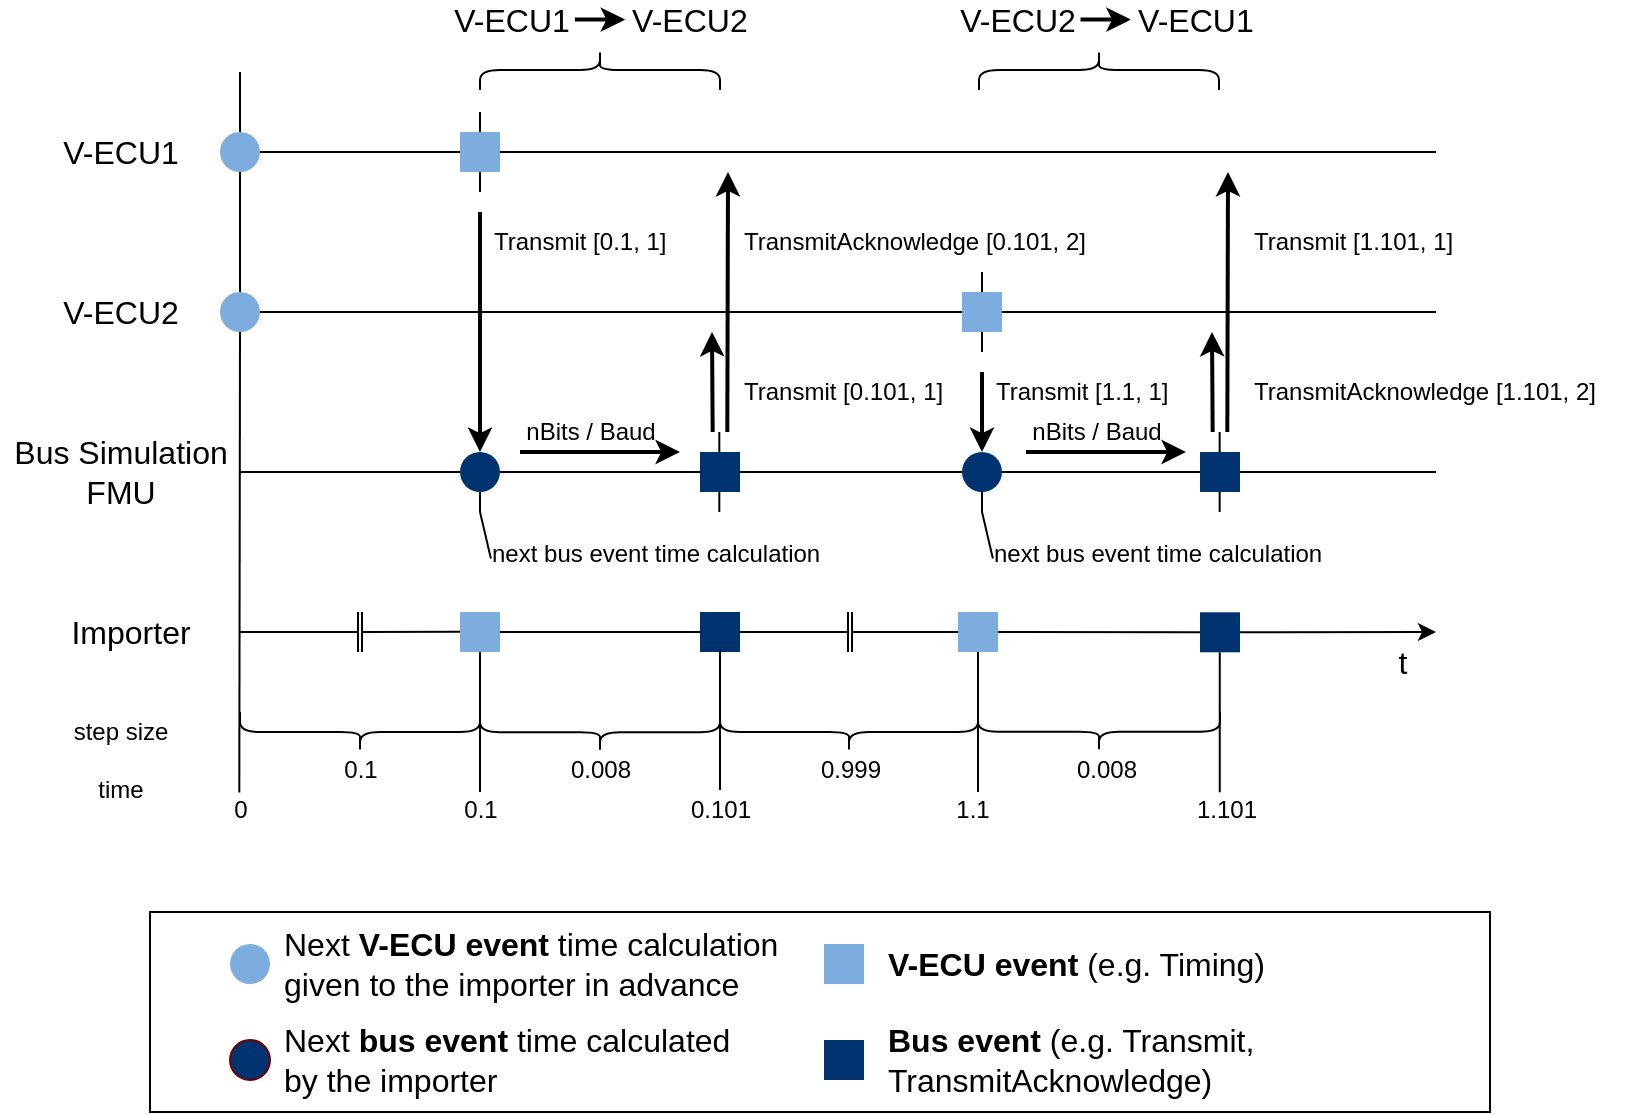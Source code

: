 <mxfile version="17.1.3" type="device"><diagram id="DTPX41E55AQL9_UQbjae" name="Page-1"><mxGraphModel dx="1000" dy="575" grid="1" gridSize="10" guides="1" tooltips="1" connect="1" arrows="1" fold="1" page="1" pageScale="1" pageWidth="850" pageHeight="1100" math="0" shadow="0"><root><mxCell id="0"/><mxCell id="1" parent="0"/><mxCell id="76jpG1Hz2QuS-Rk8o9wJ-1" value="" style="endArrow=classic;html=1;rounded=0;startArrow=none;" edge="1" parent="1" source="76jpG1Hz2QuS-Rk8o9wJ-82"><mxGeometry width="50" height="50" relative="1" as="geometry"><mxPoint x="118" y="360" as="sourcePoint"/><mxPoint x="718" y="360" as="targetPoint"/></mxGeometry></mxCell><mxCell id="76jpG1Hz2QuS-Rk8o9wJ-2" value="" style="endArrow=none;html=1;rounded=0;startArrow=none;" edge="1" parent="1" source="76jpG1Hz2QuS-Rk8o9wJ-32"><mxGeometry width="50" height="50" relative="1" as="geometry"><mxPoint x="118" y="400" as="sourcePoint"/><mxPoint x="120" y="80" as="targetPoint"/></mxGeometry></mxCell><mxCell id="76jpG1Hz2QuS-Rk8o9wJ-3" value="" style="endArrow=none;html=1;rounded=0;" edge="1" parent="1"><mxGeometry width="50" height="50" relative="1" as="geometry"><mxPoint x="118" y="120" as="sourcePoint"/><mxPoint x="718" y="120" as="targetPoint"/></mxGeometry></mxCell><mxCell id="76jpG1Hz2QuS-Rk8o9wJ-4" value="" style="endArrow=none;html=1;rounded=0;" edge="1" parent="1"><mxGeometry width="50" height="50" relative="1" as="geometry"><mxPoint x="118" y="200" as="sourcePoint"/><mxPoint x="718" y="200" as="targetPoint"/></mxGeometry></mxCell><mxCell id="76jpG1Hz2QuS-Rk8o9wJ-5" value="" style="endArrow=none;html=1;rounded=0;startArrow=none;" edge="1" parent="1" source="76jpG1Hz2QuS-Rk8o9wJ-86"><mxGeometry width="50" height="50" relative="1" as="geometry"><mxPoint x="370" y="280" as="sourcePoint"/><mxPoint x="718" y="280" as="targetPoint"/></mxGeometry></mxCell><mxCell id="76jpG1Hz2QuS-Rk8o9wJ-6" value="" style="endArrow=none;html=1;rounded=0;" edge="1" parent="1"><mxGeometry width="50" height="50" relative="1" as="geometry"><mxPoint x="240" y="140" as="sourcePoint"/><mxPoint x="240" y="100" as="targetPoint"/></mxGeometry></mxCell><mxCell id="76jpG1Hz2QuS-Rk8o9wJ-7" value="" style="whiteSpace=wrap;html=1;aspect=fixed;fillColor=#7DADDE;strokeColor=none;fontColor=#ffffff;" vertex="1" parent="1"><mxGeometry x="230" y="110" width="20" height="20" as="geometry"/></mxCell><mxCell id="76jpG1Hz2QuS-Rk8o9wJ-13" value="" style="whiteSpace=wrap;html=1;aspect=fixed;fillColor=#7DADDE;strokeColor=none;fontColor=#ffffff;" vertex="1" parent="1"><mxGeometry x="230" y="350" width="20" height="20" as="geometry"/></mxCell><mxCell id="76jpG1Hz2QuS-Rk8o9wJ-14" value="" style="endArrow=none;html=1;rounded=0;sourcePerimeterSpacing=0;" edge="1" parent="1"><mxGeometry width="50" height="50" relative="1" as="geometry"><mxPoint x="120" y="360" as="sourcePoint"/><mxPoint x="179" y="360" as="targetPoint"/></mxGeometry></mxCell><mxCell id="76jpG1Hz2QuS-Rk8o9wJ-16" value="" style="endArrow=classic;html=1;rounded=0;strokeWidth=2;" edge="1" parent="1"><mxGeometry width="50" height="50" relative="1" as="geometry"><mxPoint x="240" y="150" as="sourcePoint"/><mxPoint x="240" y="270" as="targetPoint"/></mxGeometry></mxCell><mxCell id="76jpG1Hz2QuS-Rk8o9wJ-19" value="" style="endArrow=none;html=1;rounded=0;" edge="1" parent="1"><mxGeometry width="50" height="50" relative="1" as="geometry"><mxPoint x="120" y="280" as="sourcePoint"/><mxPoint x="230.0" y="280" as="targetPoint"/></mxGeometry></mxCell><mxCell id="76jpG1Hz2QuS-Rk8o9wJ-21" value="" style="endArrow=none;html=1;rounded=0;startArrow=none;" edge="1" parent="1"><mxGeometry width="50" height="50" relative="1" as="geometry"><mxPoint x="250.0" y="280" as="sourcePoint"/><mxPoint x="350" y="280" as="targetPoint"/></mxGeometry></mxCell><mxCell id="76jpG1Hz2QuS-Rk8o9wJ-23" value="" style="whiteSpace=wrap;html=1;aspect=fixed;fillColor=#00336F;strokeColor=none;fontColor=#ffffff;" vertex="1" parent="1"><mxGeometry x="350" y="350" width="20" height="20" as="geometry"/></mxCell><mxCell id="76jpG1Hz2QuS-Rk8o9wJ-24" value="" style="endArrow=none;html=1;rounded=0;startArrow=none;" edge="1" parent="1" source="76jpG1Hz2QuS-Rk8o9wJ-13" target="76jpG1Hz2QuS-Rk8o9wJ-23"><mxGeometry width="50" height="50" relative="1" as="geometry"><mxPoint x="250" y="360.0" as="sourcePoint"/><mxPoint x="718" y="360.0" as="targetPoint"/></mxGeometry></mxCell><mxCell id="76jpG1Hz2QuS-Rk8o9wJ-25" value="" style="endArrow=classic;html=1;rounded=0;strokeWidth=2;" edge="1" parent="1"><mxGeometry width="50" height="50" relative="1" as="geometry"><mxPoint x="356.34" y="260" as="sourcePoint"/><mxPoint x="356" y="210" as="targetPoint"/></mxGeometry></mxCell><mxCell id="76jpG1Hz2QuS-Rk8o9wJ-26" value="" style="endArrow=none;html=1;rounded=0;" edge="1" parent="1"><mxGeometry width="50" height="50" relative="1" as="geometry"><mxPoint x="359.66" y="300" as="sourcePoint"/><mxPoint x="359.66" y="260" as="targetPoint"/></mxGeometry></mxCell><mxCell id="76jpG1Hz2QuS-Rk8o9wJ-27" value="" style="whiteSpace=wrap;html=1;aspect=fixed;fillColor=#00336F;strokeColor=none;fontColor=#ffffff;" vertex="1" parent="1"><mxGeometry x="350" y="270" width="20" height="20" as="geometry"/></mxCell><mxCell id="76jpG1Hz2QuS-Rk8o9wJ-28" value="" style="endArrow=classic;html=1;rounded=0;strokeWidth=2;" edge="1" parent="1"><mxGeometry width="50" height="50" relative="1" as="geometry"><mxPoint x="363.65" y="260" as="sourcePoint"/><mxPoint x="364" y="130" as="targetPoint"/></mxGeometry></mxCell><mxCell id="76jpG1Hz2QuS-Rk8o9wJ-31" value="" style="shape=curlyBracket;whiteSpace=wrap;html=1;rounded=1;flipH=1;fillColor=default;rotation=-90;" vertex="1" parent="1"><mxGeometry x="290" y="19" width="20" height="120" as="geometry"/></mxCell><mxCell id="76jpG1Hz2QuS-Rk8o9wJ-32" value="" style="ellipse;whiteSpace=wrap;html=1;aspect=fixed;fillColor=#7DADDE;fontColor=#ffffff;strokeColor=none;" vertex="1" parent="1"><mxGeometry x="110" y="110" width="20" height="20" as="geometry"/></mxCell><mxCell id="76jpG1Hz2QuS-Rk8o9wJ-33" value="" style="endArrow=none;html=1;rounded=0;startArrow=none;" edge="1" parent="1" source="76jpG1Hz2QuS-Rk8o9wJ-34" target="76jpG1Hz2QuS-Rk8o9wJ-32"><mxGeometry width="50" height="50" relative="1" as="geometry"><mxPoint x="118.0" y="400" as="sourcePoint"/><mxPoint x="118.0" y="40" as="targetPoint"/></mxGeometry></mxCell><mxCell id="76jpG1Hz2QuS-Rk8o9wJ-34" value="" style="ellipse;whiteSpace=wrap;html=1;aspect=fixed;fillColor=#7DADDE;fontColor=#ffffff;strokeColor=none;" vertex="1" parent="1"><mxGeometry x="110" y="190" width="20" height="20" as="geometry"/></mxCell><mxCell id="76jpG1Hz2QuS-Rk8o9wJ-35" value="" style="endArrow=none;html=1;rounded=0;exitX=0.483;exitY=0.061;exitDx=0;exitDy=0;exitPerimeter=0;" edge="1" parent="1" source="76jpG1Hz2QuS-Rk8o9wJ-50" target="76jpG1Hz2QuS-Rk8o9wJ-34"><mxGeometry width="50" height="50" relative="1" as="geometry"><mxPoint x="120" y="400" as="sourcePoint"/><mxPoint x="119.94" y="130.0" as="targetPoint"/></mxGeometry></mxCell><mxCell id="76jpG1Hz2QuS-Rk8o9wJ-38" value="" style="shape=curlyBracket;whiteSpace=wrap;html=1;rounded=1;flipH=1;fillColor=default;rotation=90;" vertex="1" parent="1"><mxGeometry x="170" y="350" width="20" height="120" as="geometry"/></mxCell><mxCell id="76jpG1Hz2QuS-Rk8o9wJ-41" value="" style="endArrow=none;html=1;rounded=0;entryX=0.5;entryY=1;entryDx=0;entryDy=0;" edge="1" parent="1" target="76jpG1Hz2QuS-Rk8o9wJ-13"><mxGeometry width="50" height="50" relative="1" as="geometry"><mxPoint x="240" y="440" as="sourcePoint"/><mxPoint x="240.0" y="371" as="targetPoint"/></mxGeometry></mxCell><mxCell id="76jpG1Hz2QuS-Rk8o9wJ-42" value="" style="shape=curlyBracket;whiteSpace=wrap;html=1;rounded=1;flipH=1;fillColor=default;rotation=90;" vertex="1" parent="1"><mxGeometry x="290" y="350.15" width="20" height="120" as="geometry"/></mxCell><mxCell id="76jpG1Hz2QuS-Rk8o9wJ-43" value="" style="endArrow=none;html=1;rounded=0;" edge="1" parent="1"><mxGeometry width="50" height="50" relative="1" as="geometry"><mxPoint x="360" y="439" as="sourcePoint"/><mxPoint x="360" y="369" as="targetPoint"/></mxGeometry></mxCell><mxCell id="76jpG1Hz2QuS-Rk8o9wJ-44" value="V-ECU1" style="text;html=1;align=center;verticalAlign=middle;resizable=0;points=[];autosize=1;strokeColor=none;fillColor=none;fontSize=16;" vertex="1" parent="1"><mxGeometry x="25" y="110" width="70" height="20" as="geometry"/></mxCell><mxCell id="76jpG1Hz2QuS-Rk8o9wJ-45" value="V-ECU2" style="text;html=1;align=center;verticalAlign=middle;resizable=0;points=[];autosize=1;strokeColor=none;fillColor=none;fontSize=16;" vertex="1" parent="1"><mxGeometry x="25" y="190" width="70" height="20" as="geometry"/></mxCell><mxCell id="76jpG1Hz2QuS-Rk8o9wJ-46" value="Bus Simulation&lt;br&gt;FMU" style="text;html=1;align=center;verticalAlign=middle;resizable=0;points=[];autosize=1;strokeColor=none;fillColor=none;fontSize=16;" vertex="1" parent="1"><mxGeometry y="260" width="120" height="40" as="geometry"/></mxCell><mxCell id="76jpG1Hz2QuS-Rk8o9wJ-47" value="step size" style="text;html=1;align=center;verticalAlign=middle;resizable=0;points=[];autosize=1;strokeColor=none;fillColor=none;" vertex="1" parent="1"><mxGeometry x="30" y="400.15" width="60" height="20" as="geometry"/></mxCell><mxCell id="76jpG1Hz2QuS-Rk8o9wJ-48" value="time" style="text;html=1;align=center;verticalAlign=middle;resizable=0;points=[];autosize=1;strokeColor=none;fillColor=none;" vertex="1" parent="1"><mxGeometry x="40" y="429" width="40" height="20" as="geometry"/></mxCell><mxCell id="76jpG1Hz2QuS-Rk8o9wJ-50" value="0" style="text;html=1;align=center;verticalAlign=middle;resizable=0;points=[];autosize=1;strokeColor=none;fillColor=none;" vertex="1" parent="1"><mxGeometry x="110" y="439" width="20" height="20" as="geometry"/></mxCell><mxCell id="76jpG1Hz2QuS-Rk8o9wJ-51" value="0.1" style="text;html=1;align=center;verticalAlign=middle;resizable=0;points=[];autosize=1;strokeColor=none;fillColor=none;" vertex="1" parent="1"><mxGeometry x="225" y="439" width="30" height="20" as="geometry"/></mxCell><mxCell id="76jpG1Hz2QuS-Rk8o9wJ-53" value="0.101" style="text;html=1;align=center;verticalAlign=middle;resizable=0;points=[];autosize=1;strokeColor=none;fillColor=none;" vertex="1" parent="1"><mxGeometry x="335" y="439" width="50" height="20" as="geometry"/></mxCell><mxCell id="76jpG1Hz2QuS-Rk8o9wJ-59" value="" style="endArrow=classic;html=1;rounded=0;strokeWidth=2;" edge="1" parent="1"><mxGeometry width="50" height="50" relative="1" as="geometry"><mxPoint x="260" y="270" as="sourcePoint"/><mxPoint x="340" y="270" as="targetPoint"/></mxGeometry></mxCell><mxCell id="76jpG1Hz2QuS-Rk8o9wJ-60" value="nBits / Baud" style="text;html=1;align=center;verticalAlign=middle;resizable=0;points=[];autosize=1;strokeColor=none;fillColor=none;strokeWidth=2;" vertex="1" parent="1"><mxGeometry x="255" y="250" width="80" height="20" as="geometry"/></mxCell><mxCell id="76jpG1Hz2QuS-Rk8o9wJ-61" value="next bus event time calculation" style="text;html=1;align=left;verticalAlign=middle;resizable=0;points=[];autosize=1;strokeColor=none;fillColor=none;" vertex="1" parent="1"><mxGeometry x="244" y="311" width="180" height="20" as="geometry"/></mxCell><mxCell id="76jpG1Hz2QuS-Rk8o9wJ-63" value="" style="endArrow=none;html=1;rounded=0;exitX=0.008;exitY=0.613;exitDx=0;exitDy=0;exitPerimeter=0;" edge="1" parent="1" source="76jpG1Hz2QuS-Rk8o9wJ-61"><mxGeometry width="50" height="50" relative="1" as="geometry"><mxPoint x="250" y="300" as="sourcePoint"/><mxPoint x="240" y="280" as="targetPoint"/><Array as="points"><mxPoint x="240" y="300"/></Array></mxGeometry></mxCell><mxCell id="76jpG1Hz2QuS-Rk8o9wJ-64" value="" style="ellipse;whiteSpace=wrap;html=1;aspect=fixed;fillColor=#00336F;fontColor=#ffffff;strokeColor=none;" vertex="1" parent="1"><mxGeometry x="230" y="270" width="20" height="20" as="geometry"/></mxCell><mxCell id="76jpG1Hz2QuS-Rk8o9wJ-65" value="" style="endArrow=none;html=1;rounded=0;" edge="1" parent="1"><mxGeometry width="50" height="50" relative="1" as="geometry"><mxPoint x="179" y="370" as="sourcePoint"/><mxPoint x="179" y="350" as="targetPoint"/></mxGeometry></mxCell><mxCell id="76jpG1Hz2QuS-Rk8o9wJ-66" value="" style="endArrow=none;html=1;rounded=0;" edge="1" parent="1"><mxGeometry width="50" height="50" relative="1" as="geometry"><mxPoint x="181" y="370" as="sourcePoint"/><mxPoint x="181" y="350" as="targetPoint"/></mxGeometry></mxCell><mxCell id="76jpG1Hz2QuS-Rk8o9wJ-67" value="" style="endArrow=none;html=1;rounded=0;sourcePerimeterSpacing=0;" edge="1" parent="1"><mxGeometry width="50" height="50" relative="1" as="geometry"><mxPoint x="181" y="360" as="sourcePoint"/><mxPoint x="230" y="359.9" as="targetPoint"/></mxGeometry></mxCell><mxCell id="76jpG1Hz2QuS-Rk8o9wJ-68" value="0.1" style="text;html=1;align=center;verticalAlign=middle;resizable=0;points=[];autosize=1;strokeColor=none;fillColor=none;" vertex="1" parent="1"><mxGeometry x="165" y="419" width="30" height="20" as="geometry"/></mxCell><mxCell id="76jpG1Hz2QuS-Rk8o9wJ-69" value="0.008" style="text;html=1;align=center;verticalAlign=middle;resizable=0;points=[];autosize=1;strokeColor=none;fillColor=none;" vertex="1" parent="1"><mxGeometry x="274.84" y="419" width="50" height="20" as="geometry"/></mxCell><mxCell id="76jpG1Hz2QuS-Rk8o9wJ-70" value="Transmit [0.1, 1]" style="text;html=1;align=left;verticalAlign=middle;resizable=0;points=[];autosize=1;strokeColor=none;fillColor=none;" vertex="1" parent="1"><mxGeometry x="245" y="155" width="100" height="20" as="geometry"/></mxCell><mxCell id="76jpG1Hz2QuS-Rk8o9wJ-71" value="TransmitAcknowledge [0.101, 2]" style="text;html=1;align=left;verticalAlign=middle;resizable=0;points=[];autosize=1;strokeColor=none;fillColor=none;" vertex="1" parent="1"><mxGeometry x="370" y="155" width="190" height="20" as="geometry"/></mxCell><mxCell id="76jpG1Hz2QuS-Rk8o9wJ-72" value="Transmit [0.101, 1]" style="text;html=1;align=left;verticalAlign=middle;resizable=0;points=[];autosize=1;strokeColor=none;fillColor=none;" vertex="1" parent="1"><mxGeometry x="370" y="230" width="120" height="20" as="geometry"/></mxCell><mxCell id="76jpG1Hz2QuS-Rk8o9wJ-73" value="" style="endArrow=none;html=1;rounded=0;" edge="1" parent="1"><mxGeometry width="50" height="50" relative="1" as="geometry"><mxPoint x="424" y="370" as="sourcePoint"/><mxPoint x="424" y="350" as="targetPoint"/></mxGeometry></mxCell><mxCell id="76jpG1Hz2QuS-Rk8o9wJ-74" value="" style="endArrow=none;html=1;rounded=0;" edge="1" parent="1"><mxGeometry width="50" height="50" relative="1" as="geometry"><mxPoint x="426" y="370" as="sourcePoint"/><mxPoint x="426" y="350" as="targetPoint"/></mxGeometry></mxCell><mxCell id="76jpG1Hz2QuS-Rk8o9wJ-75" value="" style="shape=curlyBracket;whiteSpace=wrap;html=1;rounded=1;flipH=1;fillColor=default;rotation=90;" vertex="1" parent="1"><mxGeometry x="414.5" y="345.5" width="20" height="129" as="geometry"/></mxCell><mxCell id="76jpG1Hz2QuS-Rk8o9wJ-76" value="0.999" style="text;html=1;align=center;verticalAlign=middle;resizable=0;points=[];autosize=1;strokeColor=none;fillColor=none;" vertex="1" parent="1"><mxGeometry x="400" y="419" width="50" height="20" as="geometry"/></mxCell><mxCell id="76jpG1Hz2QuS-Rk8o9wJ-80" value="" style="endArrow=classic;html=1;rounded=0;strokeWidth=2;" edge="1" parent="1"><mxGeometry width="50" height="50" relative="1" as="geometry"><mxPoint x="491" y="230" as="sourcePoint"/><mxPoint x="491" y="270" as="targetPoint"/></mxGeometry></mxCell><mxCell id="76jpG1Hz2QuS-Rk8o9wJ-81" value="" style="endArrow=none;html=1;rounded=0;startArrow=none;" edge="1" parent="1"><mxGeometry width="50" height="50" relative="1" as="geometry"><mxPoint x="503.0" y="280" as="sourcePoint"/><mxPoint x="603" y="280" as="targetPoint"/></mxGeometry></mxCell><mxCell id="76jpG1Hz2QuS-Rk8o9wJ-83" value="" style="endArrow=none;html=1;rounded=0;startArrow=none;" edge="1" parent="1" target="76jpG1Hz2QuS-Rk8o9wJ-82"><mxGeometry width="50" height="50" relative="1" as="geometry"><mxPoint x="499" y="360.012" as="sourcePoint"/><mxPoint x="971" y="360.0" as="targetPoint"/></mxGeometry></mxCell><mxCell id="76jpG1Hz2QuS-Rk8o9wJ-84" value="" style="endArrow=classic;html=1;rounded=0;strokeWidth=2;" edge="1" parent="1"><mxGeometry width="50" height="50" relative="1" as="geometry"><mxPoint x="606.34" y="260" as="sourcePoint"/><mxPoint x="606" y="210" as="targetPoint"/></mxGeometry></mxCell><mxCell id="76jpG1Hz2QuS-Rk8o9wJ-85" value="" style="endArrow=none;html=1;rounded=0;" edge="1" parent="1"><mxGeometry width="50" height="50" relative="1" as="geometry"><mxPoint x="609.83" y="300" as="sourcePoint"/><mxPoint x="609.83" y="260" as="targetPoint"/></mxGeometry></mxCell><mxCell id="76jpG1Hz2QuS-Rk8o9wJ-87" value="" style="endArrow=classic;html=1;rounded=0;strokeWidth=2;" edge="1" parent="1"><mxGeometry width="50" height="50" relative="1" as="geometry"><mxPoint x="613.65" y="260" as="sourcePoint"/><mxPoint x="614" y="130" as="targetPoint"/></mxGeometry></mxCell><mxCell id="76jpG1Hz2QuS-Rk8o9wJ-88" value="" style="shape=curlyBracket;whiteSpace=wrap;html=1;rounded=1;flipH=1;fillColor=default;rotation=-90;" vertex="1" parent="1"><mxGeometry x="539.5" y="19" width="20" height="120" as="geometry"/></mxCell><mxCell id="76jpG1Hz2QuS-Rk8o9wJ-89" value="" style="endArrow=none;html=1;rounded=0;entryX=0.5;entryY=1;entryDx=0;entryDy=0;" edge="1" parent="1"><mxGeometry width="50" height="50" relative="1" as="geometry"><mxPoint x="489" y="440" as="sourcePoint"/><mxPoint x="489" y="370.0" as="targetPoint"/></mxGeometry></mxCell><mxCell id="76jpG1Hz2QuS-Rk8o9wJ-90" value="" style="shape=curlyBracket;whiteSpace=wrap;html=1;rounded=1;flipH=1;fillColor=default;rotation=90;" vertex="1" parent="1"><mxGeometry x="539.5" y="349.38" width="20" height="121" as="geometry"/></mxCell><mxCell id="76jpG1Hz2QuS-Rk8o9wJ-91" value="" style="endArrow=none;html=1;rounded=0;" edge="1" parent="1"><mxGeometry width="50" height="50" relative="1" as="geometry"><mxPoint x="609.88" y="440.15" as="sourcePoint"/><mxPoint x="609.88" y="370.15" as="targetPoint"/></mxGeometry></mxCell><mxCell id="76jpG1Hz2QuS-Rk8o9wJ-93" value="1.1" style="text;html=1;align=center;verticalAlign=middle;resizable=0;points=[];autosize=1;strokeColor=none;fillColor=none;" vertex="1" parent="1"><mxGeometry x="471" y="439" width="30" height="20" as="geometry"/></mxCell><mxCell id="76jpG1Hz2QuS-Rk8o9wJ-94" value="1.101" style="text;html=1;align=center;verticalAlign=middle;resizable=0;points=[];autosize=1;strokeColor=none;fillColor=none;" vertex="1" parent="1"><mxGeometry x="588" y="439" width="50" height="20" as="geometry"/></mxCell><mxCell id="76jpG1Hz2QuS-Rk8o9wJ-95" value="" style="endArrow=classic;html=1;rounded=0;strokeWidth=2;" edge="1" parent="1"><mxGeometry width="50" height="50" relative="1" as="geometry"><mxPoint x="513" y="270" as="sourcePoint"/><mxPoint x="593" y="270" as="targetPoint"/></mxGeometry></mxCell><mxCell id="76jpG1Hz2QuS-Rk8o9wJ-96" value="nBits / Baud" style="text;html=1;align=center;verticalAlign=middle;resizable=0;points=[];autosize=1;strokeColor=none;fillColor=none;strokeWidth=2;" vertex="1" parent="1"><mxGeometry x="508" y="250" width="80" height="20" as="geometry"/></mxCell><mxCell id="76jpG1Hz2QuS-Rk8o9wJ-97" value="next bus event time calculation" style="text;html=1;align=left;verticalAlign=middle;resizable=0;points=[];autosize=1;strokeColor=none;fillColor=none;" vertex="1" parent="1"><mxGeometry x="495" y="311" width="180" height="20" as="geometry"/></mxCell><mxCell id="76jpG1Hz2QuS-Rk8o9wJ-98" value="" style="endArrow=none;html=1;rounded=0;exitX=0.008;exitY=0.613;exitDx=0;exitDy=0;exitPerimeter=0;" edge="1" parent="1" source="76jpG1Hz2QuS-Rk8o9wJ-97"><mxGeometry width="50" height="50" relative="1" as="geometry"><mxPoint x="501" y="300" as="sourcePoint"/><mxPoint x="491" y="280" as="targetPoint"/><Array as="points"><mxPoint x="491" y="300"/></Array></mxGeometry></mxCell><mxCell id="76jpG1Hz2QuS-Rk8o9wJ-100" value="0.008" style="text;html=1;align=center;verticalAlign=middle;resizable=0;points=[];autosize=1;strokeColor=none;fillColor=none;" vertex="1" parent="1"><mxGeometry x="527.84" y="419" width="50" height="20" as="geometry"/></mxCell><mxCell id="76jpG1Hz2QuS-Rk8o9wJ-101" value="Transmit [1.1, 1]" style="text;html=1;align=left;verticalAlign=middle;resizable=0;points=[];autosize=1;strokeColor=none;fillColor=none;" vertex="1" parent="1"><mxGeometry x="496" y="230" width="100" height="20" as="geometry"/></mxCell><mxCell id="76jpG1Hz2QuS-Rk8o9wJ-102" value="TransmitAcknowledge [1.101, 2]" style="text;html=1;align=left;verticalAlign=middle;resizable=0;points=[];autosize=1;strokeColor=none;fillColor=none;" vertex="1" parent="1"><mxGeometry x="625" y="230" width="190" height="20" as="geometry"/></mxCell><mxCell id="76jpG1Hz2QuS-Rk8o9wJ-103" value="Transmit [1.101, 1]" style="text;html=1;align=left;verticalAlign=middle;resizable=0;points=[];autosize=1;strokeColor=none;fillColor=none;" vertex="1" parent="1"><mxGeometry x="625" y="155" width="120" height="20" as="geometry"/></mxCell><mxCell id="76jpG1Hz2QuS-Rk8o9wJ-106" value="" style="endArrow=none;html=1;rounded=0;" edge="1" parent="1"><mxGeometry width="50" height="50" relative="1" as="geometry"><mxPoint x="491" y="220" as="sourcePoint"/><mxPoint x="491" y="180" as="targetPoint"/></mxGeometry></mxCell><mxCell id="76jpG1Hz2QuS-Rk8o9wJ-107" value="" style="whiteSpace=wrap;html=1;aspect=fixed;fillColor=#7DADDE;strokeColor=none;fontColor=#ffffff;" vertex="1" parent="1"><mxGeometry x="481" y="190" width="20" height="20" as="geometry"/></mxCell><mxCell id="76jpG1Hz2QuS-Rk8o9wJ-82" value="" style="whiteSpace=wrap;html=1;aspect=fixed;fillColor=#00336F;strokeColor=none;fontColor=#ffffff;" vertex="1" parent="1"><mxGeometry x="600" y="350.15" width="20" height="20" as="geometry"/></mxCell><mxCell id="76jpG1Hz2QuS-Rk8o9wJ-108" value="" style="endArrow=none;html=1;rounded=0;startArrow=none;" edge="1" parent="1" source="76jpG1Hz2QuS-Rk8o9wJ-23"><mxGeometry width="50" height="50" relative="1" as="geometry"><mxPoint x="370" y="360" as="sourcePoint"/><mxPoint x="424" y="360" as="targetPoint"/></mxGeometry></mxCell><mxCell id="76jpG1Hz2QuS-Rk8o9wJ-86" value="" style="whiteSpace=wrap;html=1;aspect=fixed;fillColor=#00336F;strokeColor=none;fontColor=#ffffff;" vertex="1" parent="1"><mxGeometry x="600" y="270" width="20" height="20" as="geometry"/></mxCell><mxCell id="76jpG1Hz2QuS-Rk8o9wJ-109" value="" style="endArrow=none;html=1;rounded=0;startArrow=none;" edge="1" parent="1" target="76jpG1Hz2QuS-Rk8o9wJ-86"><mxGeometry width="50" height="50" relative="1" as="geometry"><mxPoint x="370" y="280" as="sourcePoint"/><mxPoint x="718" y="280" as="targetPoint"/></mxGeometry></mxCell><mxCell id="76jpG1Hz2QuS-Rk8o9wJ-111" value="" style="ellipse;whiteSpace=wrap;html=1;aspect=fixed;fillColor=#00336F;fontColor=#ffffff;strokeColor=none;" vertex="1" parent="1"><mxGeometry x="481" y="270" width="20" height="20" as="geometry"/></mxCell><mxCell id="76jpG1Hz2QuS-Rk8o9wJ-112" value="" style="endArrow=none;html=1;rounded=0;startArrow=none;" edge="1" parent="1"><mxGeometry width="50" height="50" relative="1" as="geometry"><mxPoint x="426" y="360" as="sourcePoint"/><mxPoint x="480" y="360" as="targetPoint"/></mxGeometry></mxCell><mxCell id="76jpG1Hz2QuS-Rk8o9wJ-113" value="" style="whiteSpace=wrap;html=1;aspect=fixed;fillColor=#7DADDE;strokeColor=none;fontColor=#ffffff;" vertex="1" parent="1"><mxGeometry x="479" y="350" width="20" height="20" as="geometry"/></mxCell><mxCell id="76jpG1Hz2QuS-Rk8o9wJ-114" value="t" style="text;html=1;align=center;verticalAlign=middle;resizable=0;points=[];autosize=1;strokeColor=none;fillColor=none;fontSize=16;" vertex="1" parent="1"><mxGeometry x="691" y="365" width="20" height="20" as="geometry"/></mxCell><mxCell id="76jpG1Hz2QuS-Rk8o9wJ-115" value="" style="verticalLabelPosition=bottom;verticalAlign=top;html=1;shape=mxgraph.basic.rect;fillColor2=none;strokeWidth=1;size=20;indent=5;fontSize=16;fillColor=default;" vertex="1" parent="1"><mxGeometry x="75" y="500" width="670" height="100" as="geometry"/></mxCell><mxCell id="76jpG1Hz2QuS-Rk8o9wJ-118" value="" style="whiteSpace=wrap;html=1;aspect=fixed;fillColor=#7DADDE;strokeColor=none;fontColor=#ffffff;" vertex="1" parent="1"><mxGeometry x="412" y="516" width="20" height="20" as="geometry"/></mxCell><mxCell id="76jpG1Hz2QuS-Rk8o9wJ-119" value="" style="ellipse;whiteSpace=wrap;html=1;aspect=fixed;fillColor=#00336F;fontColor=#ffffff;strokeColor=#6F0000;" vertex="1" parent="1"><mxGeometry x="115" y="564" width="20" height="20" as="geometry"/></mxCell><mxCell id="76jpG1Hz2QuS-Rk8o9wJ-120" value="" style="ellipse;whiteSpace=wrap;html=1;aspect=fixed;fillColor=#7DADDE;fontColor=#ffffff;strokeColor=none;" vertex="1" parent="1"><mxGeometry x="115" y="516" width="20" height="20" as="geometry"/></mxCell><mxCell id="76jpG1Hz2QuS-Rk8o9wJ-121" value="" style="whiteSpace=wrap;html=1;aspect=fixed;fillColor=#00336F;strokeColor=none;fontColor=#ffffff;" vertex="1" parent="1"><mxGeometry x="412" y="564" width="20" height="20" as="geometry"/></mxCell><mxCell id="76jpG1Hz2QuS-Rk8o9wJ-122" value="Next &lt;b&gt;V-ECU event&lt;/b&gt; time calculation &lt;br&gt;given to the importer in advance" style="text;html=1;align=left;verticalAlign=middle;resizable=0;points=[];autosize=1;strokeColor=none;fillColor=none;fontSize=16;" vertex="1" parent="1"><mxGeometry x="140" y="506" width="260" height="40" as="geometry"/></mxCell><mxCell id="76jpG1Hz2QuS-Rk8o9wJ-123" value="Next &lt;b&gt;bus event&lt;/b&gt; time calculated &lt;br&gt;by the importer" style="text;html=1;align=left;verticalAlign=middle;resizable=0;points=[];autosize=1;strokeColor=none;fillColor=none;fontSize=16;" vertex="1" parent="1"><mxGeometry x="140" y="554" width="240" height="40" as="geometry"/></mxCell><mxCell id="76jpG1Hz2QuS-Rk8o9wJ-124" value="&lt;b&gt;Bus event&lt;/b&gt; (e.g. Transmit, &lt;br&gt;TransmitAcknowledge)" style="text;html=1;align=left;verticalAlign=middle;resizable=0;points=[];autosize=1;strokeColor=none;fillColor=none;fontSize=16;" vertex="1" parent="1"><mxGeometry x="442" y="554" width="200" height="40" as="geometry"/></mxCell><mxCell id="76jpG1Hz2QuS-Rk8o9wJ-125" value="&lt;b&gt;V-ECU event&lt;/b&gt; (e.g. Timing)" style="text;html=1;align=left;verticalAlign=middle;resizable=0;points=[];autosize=1;strokeColor=none;fillColor=none;fontSize=16;" vertex="1" parent="1"><mxGeometry x="442" y="516" width="200" height="20" as="geometry"/></mxCell><mxCell id="76jpG1Hz2QuS-Rk8o9wJ-127" value="V-ECU1&amp;nbsp; &amp;nbsp; &amp;nbsp; &amp;nbsp;V-ECU2" style="text;html=1;align=center;verticalAlign=middle;resizable=0;points=[];autosize=1;strokeColor=none;fillColor=none;fontSize=16;" vertex="1" parent="1"><mxGeometry x="220" y="44" width="160" height="20" as="geometry"/></mxCell><mxCell id="76jpG1Hz2QuS-Rk8o9wJ-131" value="" style="endArrow=classic;html=1;rounded=0;strokeWidth=2;" edge="1" parent="1"><mxGeometry width="50" height="50" relative="1" as="geometry"><mxPoint x="287.42" y="53.8" as="sourcePoint"/><mxPoint x="312.58" y="53.8" as="targetPoint"/></mxGeometry></mxCell><mxCell id="76jpG1Hz2QuS-Rk8o9wJ-132" value="V-ECU2&amp;nbsp; &amp;nbsp; &amp;nbsp; &amp;nbsp;V-ECU1" style="text;html=1;align=center;verticalAlign=middle;resizable=0;points=[];autosize=1;strokeColor=none;fillColor=none;fontSize=16;" vertex="1" parent="1"><mxGeometry x="472.84" y="44" width="160" height="20" as="geometry"/></mxCell><mxCell id="76jpG1Hz2QuS-Rk8o9wJ-133" value="" style="endArrow=classic;html=1;rounded=0;strokeWidth=2;" edge="1" parent="1"><mxGeometry width="50" height="50" relative="1" as="geometry"><mxPoint x="540.26" y="53.8" as="sourcePoint"/><mxPoint x="565.42" y="53.8" as="targetPoint"/></mxGeometry></mxCell><mxCell id="76jpG1Hz2QuS-Rk8o9wJ-134" value="Importer" style="text;html=1;align=center;verticalAlign=middle;resizable=0;points=[];autosize=1;strokeColor=none;fillColor=none;fontSize=16;" vertex="1" parent="1"><mxGeometry x="25" y="350.15" width="80" height="20" as="geometry"/></mxCell></root></mxGraphModel></diagram></mxfile>